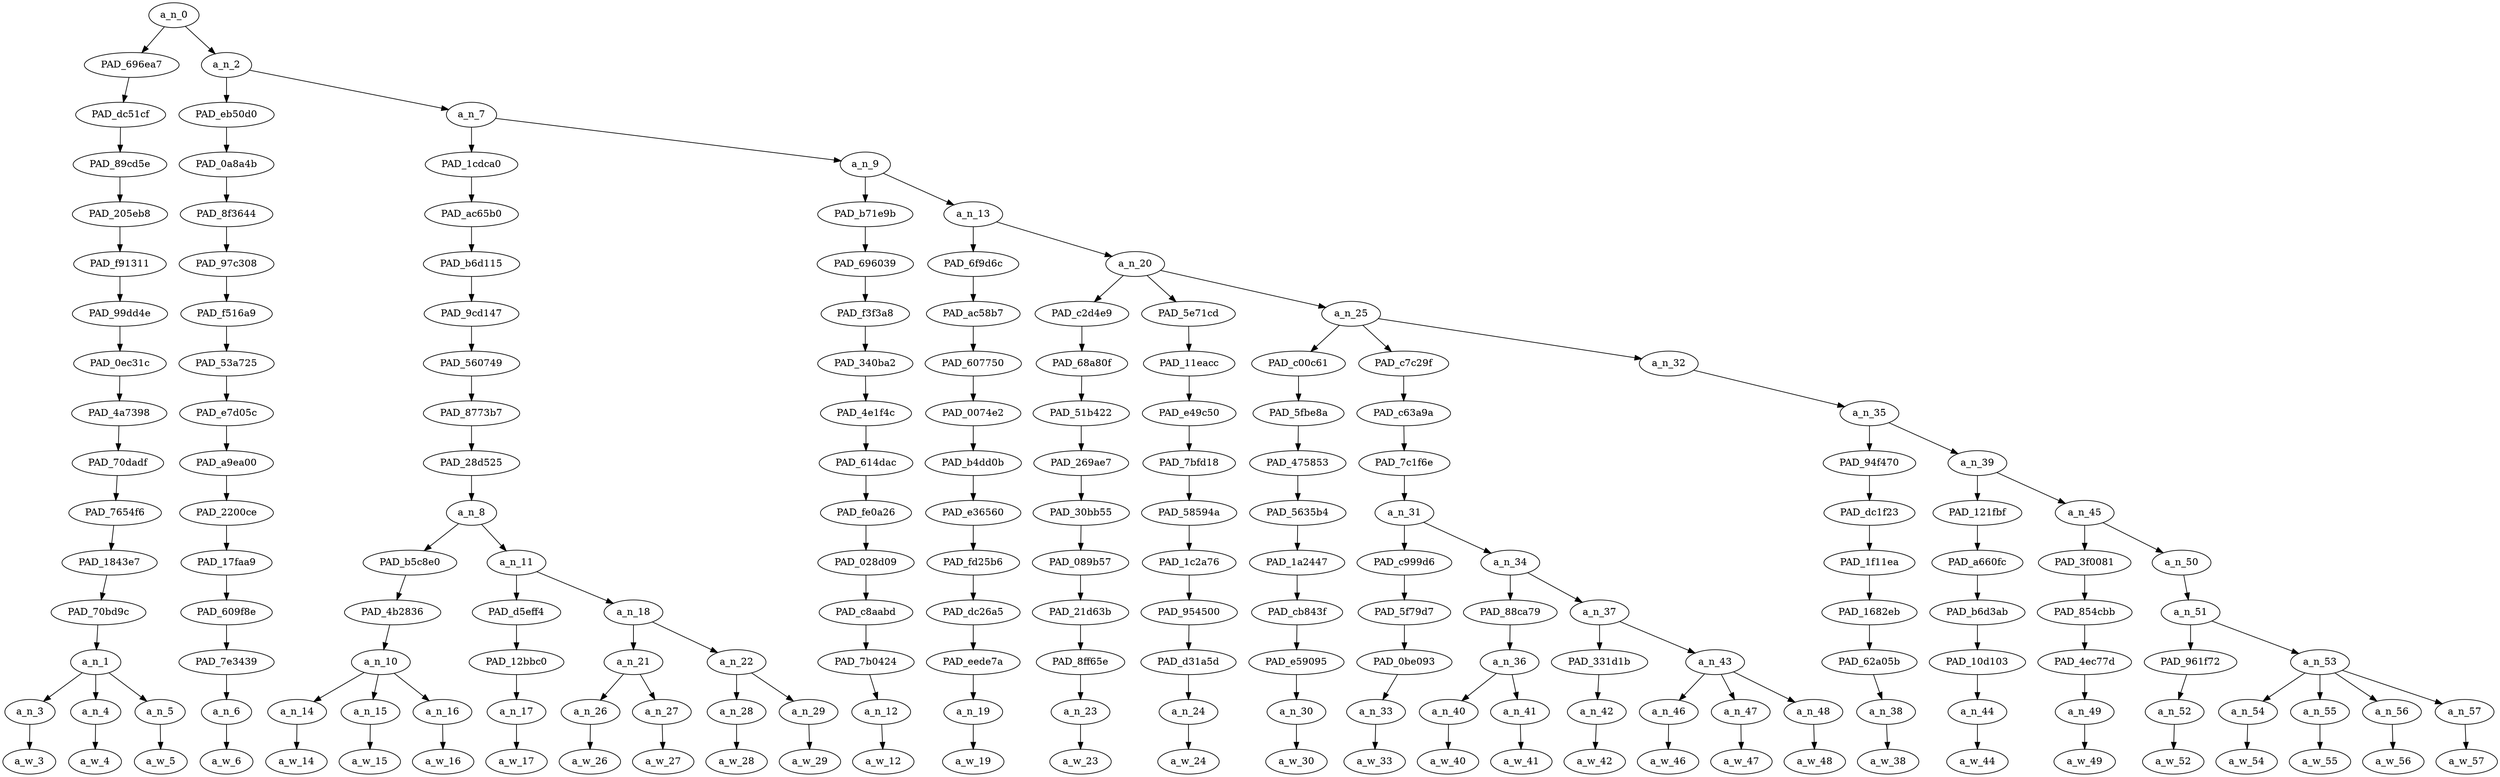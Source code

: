 strict digraph "" {
	a_n_0	[div_dir=1,
		index=0,
		level=15,
		pos="3.7427300347222223,15!",
		text_span="[0, 1, 2, 3, 4, 5, 6, 7, 8, 9, 10, 11, 12, 13, 14, 15, 16, 17, 18, 19, 20, 21, 22, 23, 24, 25, 26, 27, 28, 29, 30, 31]",
		value=1.00000002];
	PAD_696ea7	[div_dir=1,
		index=0,
		level=14,
		pos="1.0,14!",
		text_span="[0, 1, 2]",
		value=0.10556663];
	a_n_0 -> PAD_696ea7;
	a_n_2	[div_dir=1,
		index=1,
		level=14,
		pos="6.485460069444445,14!",
		text_span="[3, 4, 5, 6, 7, 8, 9, 10, 11, 12, 13, 14, 15, 16, 17, 18, 19, 20, 21, 22, 23, 24, 25, 26, 27, 28, 29, 30, 31]",
		value=0.89377914];
	a_n_0 -> a_n_2;
	PAD_dc51cf	[div_dir=1,
		index=0,
		level=13,
		pos="1.0,13!",
		text_span="[0, 1, 2]",
		value=0.10556663];
	PAD_696ea7 -> PAD_dc51cf;
	PAD_89cd5e	[div_dir=1,
		index=0,
		level=12,
		pos="1.0,12!",
		text_span="[0, 1, 2]",
		value=0.10556663];
	PAD_dc51cf -> PAD_89cd5e;
	PAD_205eb8	[div_dir=1,
		index=0,
		level=11,
		pos="1.0,11!",
		text_span="[0, 1, 2]",
		value=0.10556663];
	PAD_89cd5e -> PAD_205eb8;
	PAD_f91311	[div_dir=1,
		index=0,
		level=10,
		pos="1.0,10!",
		text_span="[0, 1, 2]",
		value=0.10556663];
	PAD_205eb8 -> PAD_f91311;
	PAD_99dd4e	[div_dir=1,
		index=0,
		level=9,
		pos="1.0,9!",
		text_span="[0, 1, 2]",
		value=0.10556663];
	PAD_f91311 -> PAD_99dd4e;
	PAD_0ec31c	[div_dir=1,
		index=0,
		level=8,
		pos="1.0,8!",
		text_span="[0, 1, 2]",
		value=0.10556663];
	PAD_99dd4e -> PAD_0ec31c;
	PAD_4a7398	[div_dir=1,
		index=0,
		level=7,
		pos="1.0,7!",
		text_span="[0, 1, 2]",
		value=0.10556663];
	PAD_0ec31c -> PAD_4a7398;
	PAD_70dadf	[div_dir=1,
		index=0,
		level=6,
		pos="1.0,6!",
		text_span="[0, 1, 2]",
		value=0.10556663];
	PAD_4a7398 -> PAD_70dadf;
	PAD_7654f6	[div_dir=1,
		index=0,
		level=5,
		pos="1.0,5!",
		text_span="[0, 1, 2]",
		value=0.10556663];
	PAD_70dadf -> PAD_7654f6;
	PAD_1843e7	[div_dir=1,
		index=0,
		level=4,
		pos="1.0,4!",
		text_span="[0, 1, 2]",
		value=0.10556663];
	PAD_7654f6 -> PAD_1843e7;
	PAD_70bd9c	[div_dir=1,
		index=0,
		level=3,
		pos="1.0,3!",
		text_span="[0, 1, 2]",
		value=0.10556663];
	PAD_1843e7 -> PAD_70bd9c;
	a_n_1	[div_dir=1,
		index=0,
		level=2,
		pos="1.0,2!",
		text_span="[0, 1, 2]",
		value=0.10556663];
	PAD_70bd9c -> a_n_1;
	a_n_3	[div_dir=1,
		index=0,
		level=1,
		pos="0.0,1!",
		text_span="[0]",
		value=0.03877976];
	a_n_1 -> a_n_3;
	a_n_4	[div_dir=-1,
		index=1,
		level=1,
		pos="1.0,1!",
		text_span="[1]",
		value=0.02368090];
	a_n_1 -> a_n_4;
	a_n_5	[div_dir=1,
		index=2,
		level=1,
		pos="2.0,1!",
		text_span="[2]",
		value=0.04299792];
	a_n_1 -> a_n_5;
	a_w_3	[div_dir=0,
		index=0,
		level=0,
		pos="0,0!",
		text_span="[0]",
		value=2];
	a_n_3 -> a_w_3;
	a_w_4	[div_dir=0,
		index=1,
		level=0,
		pos="1,0!",
		text_span="[1]",
		value=3];
	a_n_4 -> a_w_4;
	a_w_5	[div_dir=0,
		index=2,
		level=0,
		pos="2,0!",
		text_span="[2]",
		value=andme];
	a_n_5 -> a_w_5;
	PAD_eb50d0	[div_dir=1,
		index=1,
		level=13,
		pos="3.0,13!",
		text_span="[3]",
		value=0.01631359];
	a_n_2 -> PAD_eb50d0;
	a_n_7	[div_dir=1,
		index=2,
		level=13,
		pos="9.97092013888889,13!",
		text_span="[4, 5, 6, 7, 8, 9, 10, 11, 12, 13, 14, 15, 16, 17, 18, 19, 20, 21, 22, 23, 24, 25, 26, 27, 28, 29, 30, 31]",
		value=0.87680980];
	a_n_2 -> a_n_7;
	PAD_0a8a4b	[div_dir=1,
		index=1,
		level=12,
		pos="3.0,12!",
		text_span="[3]",
		value=0.01631359];
	PAD_eb50d0 -> PAD_0a8a4b;
	PAD_8f3644	[div_dir=1,
		index=1,
		level=11,
		pos="3.0,11!",
		text_span="[3]",
		value=0.01631359];
	PAD_0a8a4b -> PAD_8f3644;
	PAD_97c308	[div_dir=1,
		index=1,
		level=10,
		pos="3.0,10!",
		text_span="[3]",
		value=0.01631359];
	PAD_8f3644 -> PAD_97c308;
	PAD_f516a9	[div_dir=1,
		index=1,
		level=9,
		pos="3.0,9!",
		text_span="[3]",
		value=0.01631359];
	PAD_97c308 -> PAD_f516a9;
	PAD_53a725	[div_dir=1,
		index=1,
		level=8,
		pos="3.0,8!",
		text_span="[3]",
		value=0.01631359];
	PAD_f516a9 -> PAD_53a725;
	PAD_e7d05c	[div_dir=1,
		index=1,
		level=7,
		pos="3.0,7!",
		text_span="[3]",
		value=0.01631359];
	PAD_53a725 -> PAD_e7d05c;
	PAD_a9ea00	[div_dir=1,
		index=1,
		level=6,
		pos="3.0,6!",
		text_span="[3]",
		value=0.01631359];
	PAD_e7d05c -> PAD_a9ea00;
	PAD_2200ce	[div_dir=1,
		index=1,
		level=5,
		pos="3.0,5!",
		text_span="[3]",
		value=0.01631359];
	PAD_a9ea00 -> PAD_2200ce;
	PAD_17faa9	[div_dir=1,
		index=1,
		level=4,
		pos="3.0,4!",
		text_span="[3]",
		value=0.01631359];
	PAD_2200ce -> PAD_17faa9;
	PAD_609f8e	[div_dir=1,
		index=1,
		level=3,
		pos="3.0,3!",
		text_span="[3]",
		value=0.01631359];
	PAD_17faa9 -> PAD_609f8e;
	PAD_7e3439	[div_dir=1,
		index=1,
		level=2,
		pos="3.0,2!",
		text_span="[3]",
		value=0.01631359];
	PAD_609f8e -> PAD_7e3439;
	a_n_6	[div_dir=1,
		index=3,
		level=1,
		pos="3.0,1!",
		text_span="[3]",
		value=0.01631359];
	PAD_7e3439 -> a_n_6;
	a_w_6	[div_dir=0,
		index=3,
		level=0,
		pos="3,0!",
		text_span="[3]",
		value=is];
	a_n_6 -> a_w_6;
	PAD_1cdca0	[div_dir=1,
		index=2,
		level=12,
		pos="6.625,12!",
		text_span="[4, 5, 6, 7, 8, 9, 10, 11]",
		value=0.12477126];
	a_n_7 -> PAD_1cdca0;
	a_n_9	[div_dir=1,
		index=3,
		level=12,
		pos="13.316840277777779,12!",
		text_span="[12, 13, 14, 15, 16, 17, 18, 19, 20, 21, 22, 23, 24, 25, 26, 27, 28, 29, 30, 31]",
		value=0.75137481];
	a_n_7 -> a_n_9;
	PAD_ac65b0	[div_dir=1,
		index=2,
		level=11,
		pos="6.625,11!",
		text_span="[4, 5, 6, 7, 8, 9, 10, 11]",
		value=0.12477126];
	PAD_1cdca0 -> PAD_ac65b0;
	PAD_b6d115	[div_dir=1,
		index=2,
		level=10,
		pos="6.625,10!",
		text_span="[4, 5, 6, 7, 8, 9, 10, 11]",
		value=0.12477126];
	PAD_ac65b0 -> PAD_b6d115;
	PAD_9cd147	[div_dir=1,
		index=2,
		level=9,
		pos="6.625,9!",
		text_span="[4, 5, 6, 7, 8, 9, 10, 11]",
		value=0.12477126];
	PAD_b6d115 -> PAD_9cd147;
	PAD_560749	[div_dir=1,
		index=2,
		level=8,
		pos="6.625,8!",
		text_span="[4, 5, 6, 7, 8, 9, 10, 11]",
		value=0.12477126];
	PAD_9cd147 -> PAD_560749;
	PAD_8773b7	[div_dir=1,
		index=2,
		level=7,
		pos="6.625,7!",
		text_span="[4, 5, 6, 7, 8, 9, 10, 11]",
		value=0.12477126];
	PAD_560749 -> PAD_8773b7;
	PAD_28d525	[div_dir=1,
		index=2,
		level=6,
		pos="6.625,6!",
		text_span="[4, 5, 6, 7, 8, 9, 10, 11]",
		value=0.12477126];
	PAD_8773b7 -> PAD_28d525;
	a_n_8	[div_dir=1,
		index=2,
		level=5,
		pos="6.625,5!",
		text_span="[4, 5, 6, 7, 8, 9, 10, 11]",
		value=0.12477126];
	PAD_28d525 -> a_n_8;
	PAD_b5c8e0	[div_dir=1,
		index=2,
		level=4,
		pos="5.0,4!",
		text_span="[4, 5, 6]",
		value=0.04827872];
	a_n_8 -> PAD_b5c8e0;
	a_n_11	[div_dir=1,
		index=3,
		level=4,
		pos="8.25,4!",
		text_span="[7, 8, 9, 10, 11]",
		value=0.07638909];
	a_n_8 -> a_n_11;
	PAD_4b2836	[div_dir=1,
		index=2,
		level=3,
		pos="5.0,3!",
		text_span="[4, 5, 6]",
		value=0.04827872];
	PAD_b5c8e0 -> PAD_4b2836;
	a_n_10	[div_dir=1,
		index=2,
		level=2,
		pos="5.0,2!",
		text_span="[4, 5, 6]",
		value=0.04827872];
	PAD_4b2836 -> a_n_10;
	a_n_14	[div_dir=1,
		index=4,
		level=1,
		pos="4.0,1!",
		text_span="[4]",
		value=0.01533767];
	a_n_10 -> a_n_14;
	a_n_15	[div_dir=1,
		index=5,
		level=1,
		pos="5.0,1!",
		text_span="[5]",
		value=0.01705837];
	a_n_10 -> a_n_15;
	a_n_16	[div_dir=1,
		index=6,
		level=1,
		pos="6.0,1!",
		text_span="[6]",
		value=0.01583061];
	a_n_10 -> a_n_16;
	a_w_14	[div_dir=0,
		index=4,
		level=0,
		pos="4,0!",
		text_span="[4]",
		value=a];
	a_n_14 -> a_w_14;
	a_w_15	[div_dir=0,
		index=5,
		level=0,
		pos="5,0!",
		text_span="[5]",
		value=strange];
	a_n_15 -> a_w_15;
	a_w_16	[div_dir=0,
		index=6,
		level=0,
		pos="6,0!",
		text_span="[6]",
		value=choice];
	a_n_16 -> a_w_16;
	PAD_d5eff4	[div_dir=1,
		index=3,
		level=3,
		pos="7.0,3!",
		text_span="[7]",
		value=0.01380839];
	a_n_11 -> PAD_d5eff4;
	a_n_18	[div_dir=1,
		index=4,
		level=3,
		pos="9.5,3!",
		text_span="[8, 9, 10, 11]",
		value=0.06249022];
	a_n_11 -> a_n_18;
	PAD_12bbc0	[div_dir=1,
		index=3,
		level=2,
		pos="7.0,2!",
		text_span="[7]",
		value=0.01380839];
	PAD_d5eff4 -> PAD_12bbc0;
	a_n_17	[div_dir=1,
		index=7,
		level=1,
		pos="7.0,1!",
		text_span="[7]",
		value=0.01380839];
	PAD_12bbc0 -> a_n_17;
	a_w_17	[div_dir=0,
		index=7,
		level=0,
		pos="7,0!",
		text_span="[7]",
		value=for];
	a_n_17 -> a_w_17;
	a_n_21	[div_dir=1,
		index=4,
		level=2,
		pos="8.5,2!",
		text_span="[8, 9]",
		value=0.02852781];
	a_n_18 -> a_n_21;
	a_n_22	[div_dir=1,
		index=5,
		level=2,
		pos="10.5,2!",
		text_span="[10, 11]",
		value=0.03388817];
	a_n_18 -> a_n_22;
	a_n_26	[div_dir=-1,
		index=8,
		level=1,
		pos="8.0,1!",
		text_span="[8]",
		value=0.01338804];
	a_n_21 -> a_n_26;
	a_n_27	[div_dir=1,
		index=9,
		level=1,
		pos="9.0,1!",
		text_span="[9]",
		value=0.01511828];
	a_n_21 -> a_n_27;
	a_w_26	[div_dir=0,
		index=8,
		level=0,
		pos="8,0!",
		text_span="[8]",
		value=this];
	a_n_26 -> a_w_26;
	a_w_27	[div_dir=0,
		index=9,
		level=0,
		pos="9,0!",
		text_span="[9]",
		value=sort];
	a_n_27 -> a_w_27;
	a_n_28	[div_dir=1,
		index=10,
		level=1,
		pos="10.0,1!",
		text_span="[10]",
		value=0.01497002];
	a_n_22 -> a_n_28;
	a_n_29	[div_dir=1,
		index=11,
		level=1,
		pos="11.0,1!",
		text_span="[11]",
		value=0.01883452];
	a_n_22 -> a_n_29;
	a_w_28	[div_dir=0,
		index=10,
		level=0,
		pos="10,0!",
		text_span="[10]",
		value=of];
	a_n_28 -> a_w_28;
	a_w_29	[div_dir=0,
		index=11,
		level=0,
		pos="11,0!",
		text_span="[11]",
		value=thing];
	a_n_29 -> a_w_29;
	PAD_b71e9b	[div_dir=-1,
		index=3,
		level=11,
		pos="12.0,11!",
		text_span="[12]",
		value=0.01548169];
	a_n_9 -> PAD_b71e9b;
	a_n_13	[div_dir=1,
		index=4,
		level=11,
		pos="14.633680555555555,11!",
		text_span="[13, 14, 15, 16, 17, 18, 19, 20, 21, 22, 23, 24, 25, 26, 27, 28, 29, 30, 31]",
		value=0.73518343];
	a_n_9 -> a_n_13;
	PAD_696039	[div_dir=-1,
		index=3,
		level=10,
		pos="12.0,10!",
		text_span="[12]",
		value=0.01548169];
	PAD_b71e9b -> PAD_696039;
	PAD_f3f3a8	[div_dir=-1,
		index=3,
		level=9,
		pos="12.0,9!",
		text_span="[12]",
		value=0.01548169];
	PAD_696039 -> PAD_f3f3a8;
	PAD_340ba2	[div_dir=-1,
		index=3,
		level=8,
		pos="12.0,8!",
		text_span="[12]",
		value=0.01548169];
	PAD_f3f3a8 -> PAD_340ba2;
	PAD_4e1f4c	[div_dir=-1,
		index=3,
		level=7,
		pos="12.0,7!",
		text_span="[12]",
		value=0.01548169];
	PAD_340ba2 -> PAD_4e1f4c;
	PAD_614dac	[div_dir=-1,
		index=3,
		level=6,
		pos="12.0,6!",
		text_span="[12]",
		value=0.01548169];
	PAD_4e1f4c -> PAD_614dac;
	PAD_fe0a26	[div_dir=-1,
		index=3,
		level=5,
		pos="12.0,5!",
		text_span="[12]",
		value=0.01548169];
	PAD_614dac -> PAD_fe0a26;
	PAD_028d09	[div_dir=-1,
		index=4,
		level=4,
		pos="12.0,4!",
		text_span="[12]",
		value=0.01548169];
	PAD_fe0a26 -> PAD_028d09;
	PAD_c8aabd	[div_dir=-1,
		index=5,
		level=3,
		pos="12.0,3!",
		text_span="[12]",
		value=0.01548169];
	PAD_028d09 -> PAD_c8aabd;
	PAD_7b0424	[div_dir=-1,
		index=6,
		level=2,
		pos="12.0,2!",
		text_span="[12]",
		value=0.01548169];
	PAD_c8aabd -> PAD_7b0424;
	a_n_12	[div_dir=-1,
		index=12,
		level=1,
		pos="12.0,1!",
		text_span="[12]",
		value=0.01548169];
	PAD_7b0424 -> a_n_12;
	a_w_12	[div_dir=0,
		index=12,
		level=0,
		pos="12,0!",
		text_span="[12]",
		value=given];
	a_n_12 -> a_w_12;
	PAD_6f9d6c	[div_dir=1,
		index=4,
		level=10,
		pos="13.0,10!",
		text_span="[13]",
		value=0.01458845];
	a_n_13 -> PAD_6f9d6c;
	a_n_20	[div_dir=1,
		index=5,
		level=10,
		pos="16.26736111111111,10!",
		text_span="[14, 15, 16, 17, 18, 19, 20, 21, 22, 23, 24, 25, 26, 27, 28, 29, 30, 31]",
		value=0.71986020];
	a_n_13 -> a_n_20;
	PAD_ac58b7	[div_dir=1,
		index=4,
		level=9,
		pos="13.0,9!",
		text_span="[13]",
		value=0.01458845];
	PAD_6f9d6c -> PAD_ac58b7;
	PAD_607750	[div_dir=1,
		index=4,
		level=8,
		pos="13.0,8!",
		text_span="[13]",
		value=0.01458845];
	PAD_ac58b7 -> PAD_607750;
	PAD_0074e2	[div_dir=1,
		index=4,
		level=7,
		pos="13.0,7!",
		text_span="[13]",
		value=0.01458845];
	PAD_607750 -> PAD_0074e2;
	PAD_b4dd0b	[div_dir=1,
		index=4,
		level=6,
		pos="13.0,6!",
		text_span="[13]",
		value=0.01458845];
	PAD_0074e2 -> PAD_b4dd0b;
	PAD_e36560	[div_dir=1,
		index=4,
		level=5,
		pos="13.0,5!",
		text_span="[13]",
		value=0.01458845];
	PAD_b4dd0b -> PAD_e36560;
	PAD_fd25b6	[div_dir=1,
		index=5,
		level=4,
		pos="13.0,4!",
		text_span="[13]",
		value=0.01458845];
	PAD_e36560 -> PAD_fd25b6;
	PAD_dc26a5	[div_dir=1,
		index=6,
		level=3,
		pos="13.0,3!",
		text_span="[13]",
		value=0.01458845];
	PAD_fd25b6 -> PAD_dc26a5;
	PAD_eede7a	[div_dir=1,
		index=7,
		level=2,
		pos="13.0,2!",
		text_span="[13]",
		value=0.01458845];
	PAD_dc26a5 -> PAD_eede7a;
	a_n_19	[div_dir=1,
		index=13,
		level=1,
		pos="13.0,1!",
		text_span="[13]",
		value=0.01458845];
	PAD_eede7a -> a_n_19;
	a_w_19	[div_dir=0,
		index=13,
		level=0,
		pos="13,0!",
		text_span="[13]",
		value=that];
	a_n_19 -> a_w_19;
	PAD_c2d4e9	[div_dir=1,
		index=5,
		level=9,
		pos="14.0,9!",
		text_span="[14]",
		value=0.01579917];
	a_n_20 -> PAD_c2d4e9;
	PAD_5e71cd	[div_dir=1,
		index=6,
		level=9,
		pos="15.0,9!",
		text_span="[15]",
		value=0.01971689];
	a_n_20 -> PAD_5e71cd;
	a_n_25	[div_dir=1,
		index=7,
		level=9,
		pos="19.802083333333332,9!",
		text_span="[16, 17, 18, 19, 20, 21, 22, 23, 24, 25, 26, 27, 28, 29, 30, 31]",
		value=0.68360177];
	a_n_20 -> a_n_25;
	PAD_68a80f	[div_dir=1,
		index=5,
		level=8,
		pos="14.0,8!",
		text_span="[14]",
		value=0.01579917];
	PAD_c2d4e9 -> PAD_68a80f;
	PAD_51b422	[div_dir=1,
		index=5,
		level=7,
		pos="14.0,7!",
		text_span="[14]",
		value=0.01579917];
	PAD_68a80f -> PAD_51b422;
	PAD_269ae7	[div_dir=1,
		index=5,
		level=6,
		pos="14.0,6!",
		text_span="[14]",
		value=0.01579917];
	PAD_51b422 -> PAD_269ae7;
	PAD_30bb55	[div_dir=1,
		index=5,
		level=5,
		pos="14.0,5!",
		text_span="[14]",
		value=0.01579917];
	PAD_269ae7 -> PAD_30bb55;
	PAD_089b57	[div_dir=1,
		index=6,
		level=4,
		pos="14.0,4!",
		text_span="[14]",
		value=0.01579917];
	PAD_30bb55 -> PAD_089b57;
	PAD_21d63b	[div_dir=1,
		index=7,
		level=3,
		pos="14.0,3!",
		text_span="[14]",
		value=0.01579917];
	PAD_089b57 -> PAD_21d63b;
	PAD_8ff65e	[div_dir=1,
		index=8,
		level=2,
		pos="14.0,2!",
		text_span="[14]",
		value=0.01579917];
	PAD_21d63b -> PAD_8ff65e;
	a_n_23	[div_dir=1,
		index=14,
		level=1,
		pos="14.0,1!",
		text_span="[14]",
		value=0.01579917];
	PAD_8ff65e -> a_n_23;
	a_w_23	[div_dir=0,
		index=14,
		level=0,
		pos="14,0!",
		text_span="[14]",
		value=it];
	a_n_23 -> a_w_23;
	PAD_11eacc	[div_dir=1,
		index=6,
		level=8,
		pos="15.0,8!",
		text_span="[15]",
		value=0.01971689];
	PAD_5e71cd -> PAD_11eacc;
	PAD_e49c50	[div_dir=1,
		index=6,
		level=7,
		pos="15.0,7!",
		text_span="[15]",
		value=0.01971689];
	PAD_11eacc -> PAD_e49c50;
	PAD_7bfd18	[div_dir=1,
		index=6,
		level=6,
		pos="15.0,6!",
		text_span="[15]",
		value=0.01971689];
	PAD_e49c50 -> PAD_7bfd18;
	PAD_58594a	[div_dir=1,
		index=6,
		level=5,
		pos="15.0,5!",
		text_span="[15]",
		value=0.01971689];
	PAD_7bfd18 -> PAD_58594a;
	PAD_1c2a76	[div_dir=1,
		index=7,
		level=4,
		pos="15.0,4!",
		text_span="[15]",
		value=0.01971689];
	PAD_58594a -> PAD_1c2a76;
	PAD_954500	[div_dir=1,
		index=8,
		level=3,
		pos="15.0,3!",
		text_span="[15]",
		value=0.01971689];
	PAD_1c2a76 -> PAD_954500;
	PAD_d31a5d	[div_dir=1,
		index=9,
		level=2,
		pos="15.0,2!",
		text_span="[15]",
		value=0.01971689];
	PAD_954500 -> PAD_d31a5d;
	a_n_24	[div_dir=1,
		index=15,
		level=1,
		pos="15.0,1!",
		text_span="[15]",
		value=0.01971689];
	PAD_d31a5d -> a_n_24;
	a_w_24	[div_dir=0,
		index=15,
		level=0,
		pos="15,0!",
		text_span="[15]",
		value=primarily];
	a_n_24 -> a_w_24;
	PAD_c00c61	[div_dir=1,
		index=7,
		level=8,
		pos="16.0,8!",
		text_span="[16]",
		value=0.01835485];
	a_n_25 -> PAD_c00c61;
	PAD_c7c29f	[div_dir=1,
		index=8,
		level=8,
		pos="18.375,8!",
		text_span="[17, 18, 19, 20, 21, 22, 23]",
		value=0.16312293];
	a_n_25 -> PAD_c7c29f;
	a_n_32	[div_dir=1,
		index=9,
		level=8,
		pos="25.03125,8!",
		text_span="[24, 25, 26, 27, 28, 29, 30, 31]",
		value=0.50135533];
	a_n_25 -> a_n_32;
	PAD_5fbe8a	[div_dir=1,
		index=7,
		level=7,
		pos="16.0,7!",
		text_span="[16]",
		value=0.01835485];
	PAD_c00c61 -> PAD_5fbe8a;
	PAD_475853	[div_dir=1,
		index=7,
		level=6,
		pos="16.0,6!",
		text_span="[16]",
		value=0.01835485];
	PAD_5fbe8a -> PAD_475853;
	PAD_5635b4	[div_dir=1,
		index=7,
		level=5,
		pos="16.0,5!",
		text_span="[16]",
		value=0.01835485];
	PAD_475853 -> PAD_5635b4;
	PAD_1a2447	[div_dir=1,
		index=8,
		level=4,
		pos="16.0,4!",
		text_span="[16]",
		value=0.01835485];
	PAD_5635b4 -> PAD_1a2447;
	PAD_cb843f	[div_dir=1,
		index=9,
		level=3,
		pos="16.0,3!",
		text_span="[16]",
		value=0.01835485];
	PAD_1a2447 -> PAD_cb843f;
	PAD_e59095	[div_dir=1,
		index=10,
		level=2,
		pos="16.0,2!",
		text_span="[16]",
		value=0.01835485];
	PAD_cb843f -> PAD_e59095;
	a_n_30	[div_dir=1,
		index=16,
		level=1,
		pos="16.0,1!",
		text_span="[16]",
		value=0.01835485];
	PAD_e59095 -> a_n_30;
	a_w_30	[div_dir=0,
		index=16,
		level=0,
		pos="16,0!",
		text_span="[16]",
		value=works];
	a_n_30 -> a_w_30;
	PAD_c63a9a	[div_dir=1,
		index=8,
		level=7,
		pos="18.375,7!",
		text_span="[17, 18, 19, 20, 21, 22, 23]",
		value=0.16312293];
	PAD_c7c29f -> PAD_c63a9a;
	PAD_7c1f6e	[div_dir=1,
		index=8,
		level=6,
		pos="18.375,6!",
		text_span="[17, 18, 19, 20, 21, 22, 23]",
		value=0.16312293];
	PAD_c63a9a -> PAD_7c1f6e;
	a_n_31	[div_dir=1,
		index=8,
		level=5,
		pos="18.375,5!",
		text_span="[17, 18, 19, 20, 21, 22, 23]",
		value=0.16312293];
	PAD_7c1f6e -> a_n_31;
	PAD_c999d6	[div_dir=-1,
		index=9,
		level=4,
		pos="17.0,4!",
		text_span="[17]",
		value=0.01571666];
	a_n_31 -> PAD_c999d6;
	a_n_34	[div_dir=1,
		index=10,
		level=4,
		pos="19.75,4!",
		text_span="[18, 19, 20, 21, 22, 23]",
		value=0.14736259];
	a_n_31 -> a_n_34;
	PAD_5f79d7	[div_dir=-1,
		index=10,
		level=3,
		pos="17.0,3!",
		text_span="[17]",
		value=0.01571666];
	PAD_c999d6 -> PAD_5f79d7;
	PAD_0be093	[div_dir=-1,
		index=11,
		level=2,
		pos="17.0,2!",
		text_span="[17]",
		value=0.01571666];
	PAD_5f79d7 -> PAD_0be093;
	a_n_33	[div_dir=-1,
		index=17,
		level=1,
		pos="17.0,1!",
		text_span="[17]",
		value=0.01571666];
	PAD_0be093 -> a_n_33;
	a_w_33	[div_dir=0,
		index=17,
		level=0,
		pos="17,0!",
		text_span="[17]",
		value=at];
	a_n_33 -> a_w_33;
	PAD_88ca79	[div_dir=1,
		index=11,
		level=3,
		pos="18.5,3!",
		text_span="[18, 19]",
		value=0.06159215];
	a_n_34 -> PAD_88ca79;
	a_n_37	[div_dir=1,
		index=12,
		level=3,
		pos="21.0,3!",
		text_span="[20, 21, 22, 23]",
		value=0.08572205];
	a_n_34 -> a_n_37;
	a_n_36	[div_dir=1,
		index=12,
		level=2,
		pos="18.5,2!",
		text_span="[18, 19]",
		value=0.06159215];
	PAD_88ca79 -> a_n_36;
	a_n_40	[div_dir=1,
		index=18,
		level=1,
		pos="18.0,1!",
		text_span="[18]",
		value=0.01514642];
	a_n_36 -> a_n_40;
	a_n_41	[div_dir=-1,
		index=19,
		level=1,
		pos="19.0,1!",
		text_span="[19]",
		value=0.04641970];
	a_n_36 -> a_n_41;
	a_w_40	[div_dir=0,
		index=18,
		level=0,
		pos="18,0!",
		text_span="[18]",
		value=the];
	a_n_40 -> a_w_40;
	a_w_41	[div_dir=0,
		index=19,
		level=0,
		pos="19,0!",
		text_span="[19]",
		value=behest];
	a_n_41 -> a_w_41;
	PAD_331d1b	[div_dir=1,
		index=13,
		level=2,
		pos="20.0,2!",
		text_span="[20]",
		value=0.01518492];
	a_n_37 -> PAD_331d1b;
	a_n_43	[div_dir=1,
		index=14,
		level=2,
		pos="22.0,2!",
		text_span="[21, 22, 23]",
		value=0.07049431];
	a_n_37 -> a_n_43;
	a_n_42	[div_dir=1,
		index=20,
		level=1,
		pos="20.0,1!",
		text_span="[20]",
		value=0.01518492];
	PAD_331d1b -> a_n_42;
	a_w_42	[div_dir=0,
		index=20,
		level=0,
		pos="20,0!",
		text_span="[20]",
		value=of1];
	a_n_42 -> a_w_42;
	a_n_46	[div_dir=-1,
		index=21,
		level=1,
		pos="21.0,1!",
		text_span="[21]",
		value=0.01918466];
	a_n_43 -> a_n_46;
	a_n_47	[div_dir=1,
		index=22,
		level=1,
		pos="22.0,1!",
		text_span="[22]",
		value=0.02687379];
	a_n_43 -> a_n_47;
	a_n_48	[div_dir=-1,
		index=23,
		level=1,
		pos="23.0,1!",
		text_span="[23]",
		value=0.02441694];
	a_n_43 -> a_n_48;
	a_w_46	[div_dir=0,
		index=21,
		level=0,
		pos="21,0!",
		text_span="[21]",
		value=the1];
	a_n_46 -> a_w_46;
	a_w_47	[div_dir=0,
		index=22,
		level=0,
		pos="22,0!",
		text_span="[22]",
		value=israeli];
	a_n_47 -> a_w_47;
	a_w_48	[div_dir=0,
		index=23,
		level=0,
		pos="23,0!",
		text_span="[23]",
		value=government];
	a_n_48 -> a_w_48;
	a_n_35	[div_dir=1,
		index=9,
		level=7,
		pos="25.03125,7!",
		text_span="[24, 25, 26, 27, 28, 29, 30, 31]",
		value=0.50031893];
	a_n_32 -> a_n_35;
	PAD_94f470	[div_dir=1,
		index=9,
		level=6,
		pos="24.0,6!",
		text_span="[24]",
		value=0.02195946];
	a_n_35 -> PAD_94f470;
	a_n_39	[div_dir=1,
		index=10,
		level=6,
		pos="26.0625,6!",
		text_span="[25, 26, 27, 28, 29, 30, 31]",
		value=0.47732307];
	a_n_35 -> a_n_39;
	PAD_dc1f23	[div_dir=1,
		index=9,
		level=5,
		pos="24.0,5!",
		text_span="[24]",
		value=0.02195946];
	PAD_94f470 -> PAD_dc1f23;
	PAD_1f11ea	[div_dir=1,
		index=11,
		level=4,
		pos="24.0,4!",
		text_span="[24]",
		value=0.02195946];
	PAD_dc1f23 -> PAD_1f11ea;
	PAD_1682eb	[div_dir=1,
		index=13,
		level=3,
		pos="24.0,3!",
		text_span="[24]",
		value=0.02195946];
	PAD_1f11ea -> PAD_1682eb;
	PAD_62a05b	[div_dir=1,
		index=15,
		level=2,
		pos="24.0,2!",
		text_span="[24]",
		value=0.02195946];
	PAD_1682eb -> PAD_62a05b;
	a_n_38	[div_dir=1,
		index=24,
		level=1,
		pos="24.0,1!",
		text_span="[24]",
		value=0.02195946];
	PAD_62a05b -> a_n_38;
	a_w_38	[div_dir=0,
		index=24,
		level=0,
		pos="24,0!",
		text_span="[24]",
		value=to];
	a_n_38 -> a_w_38;
	PAD_121fbf	[div_dir=1,
		index=10,
		level=5,
		pos="25.0,5!",
		text_span="[25]",
		value=0.02220018];
	a_n_39 -> PAD_121fbf;
	a_n_45	[div_dir=1,
		index=11,
		level=5,
		pos="27.125,5!",
		text_span="[26, 27, 28, 29, 30, 31]",
		value=0.45402701];
	a_n_39 -> a_n_45;
	PAD_a660fc	[div_dir=1,
		index=12,
		level=4,
		pos="25.0,4!",
		text_span="[25]",
		value=0.02220018];
	PAD_121fbf -> PAD_a660fc;
	PAD_b6d3ab	[div_dir=1,
		index=14,
		level=3,
		pos="25.0,3!",
		text_span="[25]",
		value=0.02220018];
	PAD_a660fc -> PAD_b6d3ab;
	PAD_10d103	[div_dir=1,
		index=16,
		level=2,
		pos="25.0,2!",
		text_span="[25]",
		value=0.02220018];
	PAD_b6d3ab -> PAD_10d103;
	a_n_44	[div_dir=1,
		index=25,
		level=1,
		pos="25.0,1!",
		text_span="[25]",
		value=0.02220018];
	PAD_10d103 -> a_n_44;
	a_w_44	[div_dir=0,
		index=25,
		level=0,
		pos="25,0!",
		text_span="[25]",
		value=determine];
	a_n_44 -> a_w_44;
	PAD_3f0081	[div_dir=1,
		index=13,
		level=4,
		pos="26.0,4!",
		text_span="[26]",
		value=0.02031882];
	a_n_45 -> PAD_3f0081;
	a_n_50	[div_dir=1,
		index=14,
		level=4,
		pos="28.25,4!",
		text_span="[27, 28, 29, 30, 31]",
		value=0.43260939];
	a_n_45 -> a_n_50;
	PAD_854cbb	[div_dir=1,
		index=15,
		level=3,
		pos="26.0,3!",
		text_span="[26]",
		value=0.02031882];
	PAD_3f0081 -> PAD_854cbb;
	PAD_4ec77d	[div_dir=1,
		index=17,
		level=2,
		pos="26.0,2!",
		text_span="[26]",
		value=0.02031882];
	PAD_854cbb -> PAD_4ec77d;
	a_n_49	[div_dir=1,
		index=26,
		level=1,
		pos="26.0,1!",
		text_span="[26]",
		value=0.02031882];
	PAD_4ec77d -> a_n_49;
	a_w_49	[div_dir=0,
		index=26,
		level=0,
		pos="26,0!",
		text_span="[26]",
		value=who];
	a_n_49 -> a_w_49;
	a_n_51	[div_dir=1,
		index=16,
		level=3,
		pos="28.25,3!",
		text_span="[27, 28, 29, 30, 31]",
		value=0.43148153];
	a_n_50 -> a_n_51;
	PAD_961f72	[div_dir=-1,
		index=18,
		level=2,
		pos="27.0,2!",
		text_span="[27]",
		value=0.02138750];
	a_n_51 -> PAD_961f72;
	a_n_53	[div_dir=1,
		index=19,
		level=2,
		pos="29.5,2!",
		text_span="[28, 29, 30, 31]",
		value=0.40896617];
	a_n_51 -> a_n_53;
	a_n_52	[div_dir=-1,
		index=27,
		level=1,
		pos="27.0,1!",
		text_span="[27]",
		value=0.02138750];
	PAD_961f72 -> a_n_52;
	a_w_52	[div_dir=0,
		index=27,
		level=0,
		pos="27,0!",
		text_span="[27]",
		value=is1];
	a_n_52 -> a_w_52;
	a_n_54	[div_dir=-1,
		index=28,
		level=1,
		pos="28.0,1!",
		text_span="[28]",
		value=0.04026224];
	a_n_53 -> a_n_54;
	a_n_55	[div_dir=1,
		index=29,
		level=1,
		pos="29.0,1!",
		text_span="[29]",
		value=0.20855261];
	a_n_53 -> a_n_55;
	a_n_56	[div_dir=-1,
		index=30,
		level=1,
		pos="30.0,1!",
		text_span="[30]",
		value=0.12029605];
	a_n_53 -> a_n_56;
	a_n_57	[div_dir=1,
		index=31,
		level=1,
		pos="31.0,1!",
		text_span="[31]",
		value=0.03859329];
	a_n_53 -> a_n_57;
	a_w_54	[div_dir=0,
		index=28,
		level=0,
		pos="28,0!",
		text_span="[28]",
		value=a1];
	a_n_54 -> a_w_54;
	a_w_55	[div_dir=0,
		index=29,
		level=0,
		pos="29,0!",
		text_span="[29]",
		value=kike];
	a_n_55 -> a_w_55;
	a_w_56	[div_dir=0,
		index=30,
		level=0,
		pos="30,0!",
		text_span="[30]",
		value=or];
	a_n_56 -> a_w_56;
	a_w_57	[div_dir=0,
		index=31,
		level=0,
		pos="31,0!",
		text_span="[31]",
		value=not];
	a_n_57 -> a_w_57;
}
